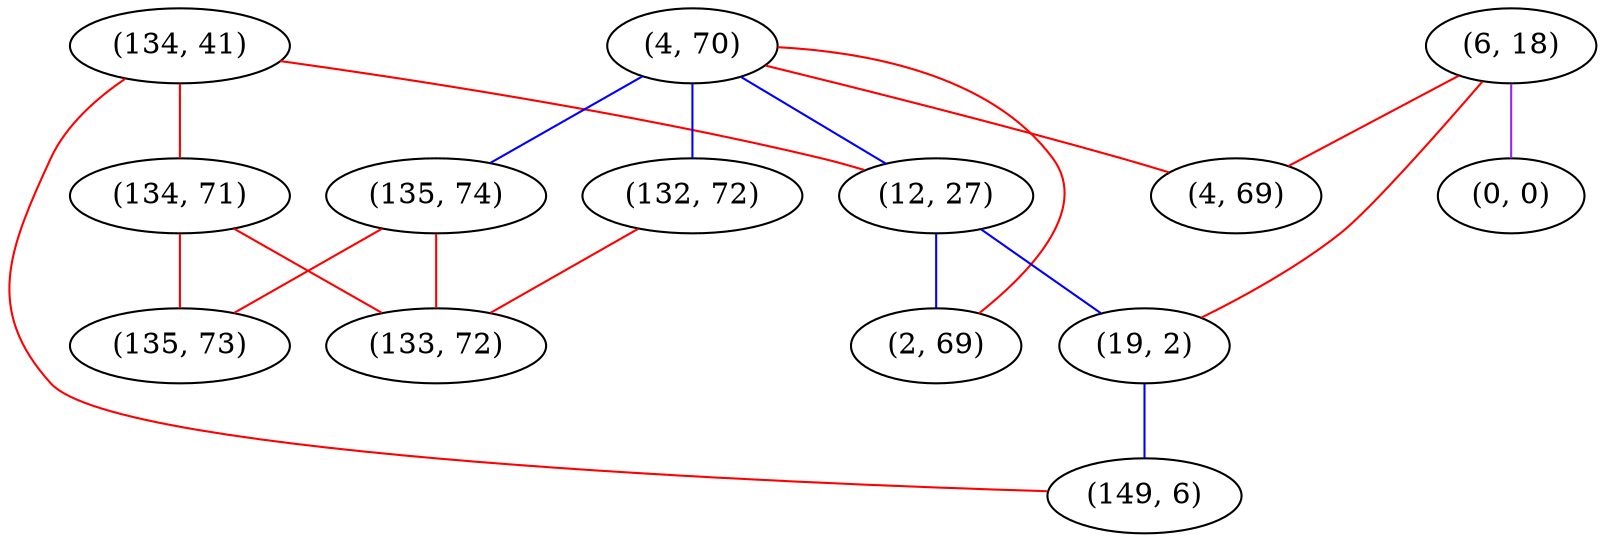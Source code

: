 graph "" {
"(134, 41)";
"(6, 18)";
"(134, 71)";
"(4, 70)";
"(12, 27)";
"(132, 72)";
"(4, 69)";
"(19, 2)";
"(0, 0)";
"(135, 74)";
"(149, 6)";
"(2, 69)";
"(133, 72)";
"(135, 73)";
"(134, 41)" -- "(149, 6)"  [color=red, key=0, weight=1];
"(134, 41)" -- "(134, 71)"  [color=red, key=0, weight=1];
"(134, 41)" -- "(12, 27)"  [color=red, key=0, weight=1];
"(6, 18)" -- "(4, 69)"  [color=red, key=0, weight=1];
"(6, 18)" -- "(19, 2)"  [color=red, key=0, weight=1];
"(6, 18)" -- "(0, 0)"  [color=purple, key=0, weight=4];
"(134, 71)" -- "(133, 72)"  [color=red, key=0, weight=1];
"(134, 71)" -- "(135, 73)"  [color=red, key=0, weight=1];
"(4, 70)" -- "(4, 69)"  [color=red, key=0, weight=1];
"(4, 70)" -- "(2, 69)"  [color=red, key=0, weight=1];
"(4, 70)" -- "(135, 74)"  [color=blue, key=0, weight=3];
"(4, 70)" -- "(12, 27)"  [color=blue, key=0, weight=3];
"(4, 70)" -- "(132, 72)"  [color=blue, key=0, weight=3];
"(12, 27)" -- "(19, 2)"  [color=blue, key=0, weight=3];
"(12, 27)" -- "(2, 69)"  [color=blue, key=0, weight=3];
"(132, 72)" -- "(133, 72)"  [color=red, key=0, weight=1];
"(19, 2)" -- "(149, 6)"  [color=blue, key=0, weight=3];
"(135, 74)" -- "(133, 72)"  [color=red, key=0, weight=1];
"(135, 74)" -- "(135, 73)"  [color=red, key=0, weight=1];
}
